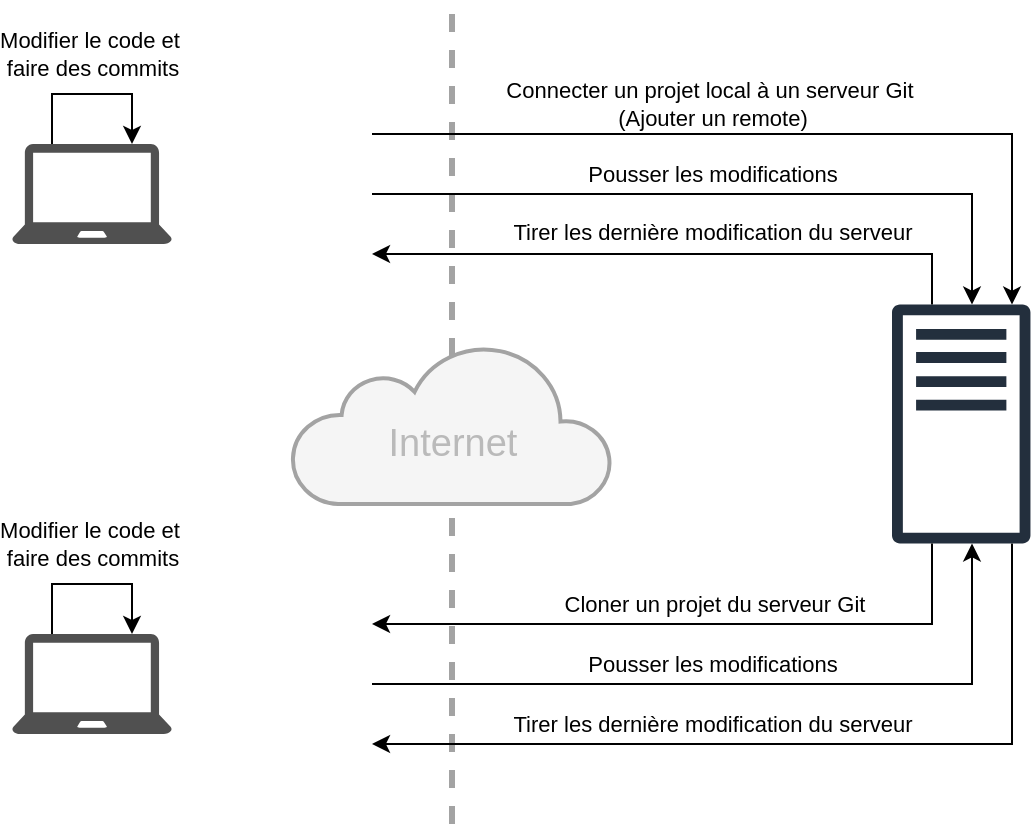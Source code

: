 <mxfile version="24.0.7" type="device">
  <diagram name="Page-1" id="I472ZiJRrRENwhmg1cIs">
    <mxGraphModel dx="1434" dy="780" grid="1" gridSize="10" guides="1" tooltips="1" connect="1" arrows="1" fold="1" page="1" pageScale="1" pageWidth="827" pageHeight="1169" math="0" shadow="0">
      <root>
        <mxCell id="0" />
        <mxCell id="1" parent="0" />
        <mxCell id="HvsCVOa9bFfB01quS9L3-28" value="" style="endArrow=none;dashed=1;html=1;rounded=0;strokeWidth=3;strokeColor=#A3A3A3;" edge="1" parent="1">
          <mxGeometry width="50" height="50" relative="1" as="geometry">
            <mxPoint x="260" y="420" as="sourcePoint" />
            <mxPoint x="260" y="10" as="targetPoint" />
          </mxGeometry>
        </mxCell>
        <mxCell id="HvsCVOa9bFfB01quS9L3-2" value="" style="sketch=0;pointerEvents=1;shadow=0;dashed=0;html=1;strokeColor=none;fillColor=#505050;labelPosition=center;verticalLabelPosition=bottom;verticalAlign=top;outlineConnect=0;align=center;shape=mxgraph.office.devices.laptop;" vertex="1" parent="1">
          <mxGeometry x="40" y="80" width="80" height="50" as="geometry" />
        </mxCell>
        <mxCell id="HvsCVOa9bFfB01quS9L3-10" style="edgeStyle=orthogonalEdgeStyle;rounded=0;orthogonalLoop=1;jettySize=auto;html=1;entryX=1;entryY=0.5;entryDx=0;entryDy=0;startArrow=classic;startFill=1;endArrow=none;endFill=0;" edge="1" parent="1" source="HvsCVOa9bFfB01quS9L3-3" target="HvsCVOa9bFfB01quS9L3-9">
          <mxGeometry relative="1" as="geometry">
            <Array as="points">
              <mxPoint x="520" y="350" />
            </Array>
          </mxGeometry>
        </mxCell>
        <mxCell id="HvsCVOa9bFfB01quS9L3-11" value="Cloner un projet du serveur Git" style="edgeLabel;html=1;align=center;verticalAlign=middle;resizable=0;points=[];" vertex="1" connectable="0" parent="HvsCVOa9bFfB01quS9L3-10">
          <mxGeometry x="0.357" relative="1" as="geometry">
            <mxPoint x="51" y="-40" as="offset" />
          </mxGeometry>
        </mxCell>
        <mxCell id="HvsCVOa9bFfB01quS9L3-20" style="edgeStyle=orthogonalEdgeStyle;rounded=0;orthogonalLoop=1;jettySize=auto;html=1;entryX=1;entryY=1;entryDx=0;entryDy=0;" edge="1" parent="1" source="HvsCVOa9bFfB01quS9L3-3" target="HvsCVOa9bFfB01quS9L3-9">
          <mxGeometry relative="1" as="geometry">
            <mxPoint x="560" y="284.748" as="sourcePoint" />
            <mxPoint x="240" y="370" as="targetPoint" />
            <Array as="points">
              <mxPoint x="540" y="380" />
            </Array>
          </mxGeometry>
        </mxCell>
        <mxCell id="HvsCVOa9bFfB01quS9L3-21" value="Tirer les dernière modification du serveur" style="edgeLabel;html=1;align=center;verticalAlign=middle;resizable=0;points=[];" vertex="1" connectable="0" parent="HvsCVOa9bFfB01quS9L3-20">
          <mxGeometry x="0.196" y="-2" relative="1" as="geometry">
            <mxPoint x="1" y="-8" as="offset" />
          </mxGeometry>
        </mxCell>
        <mxCell id="HvsCVOa9bFfB01quS9L3-22" style="edgeStyle=orthogonalEdgeStyle;rounded=0;orthogonalLoop=1;jettySize=auto;html=1;entryX=1;entryY=0.5;entryDx=0;entryDy=0;startArrow=classic;startFill=1;endArrow=none;endFill=0;" edge="1" parent="1" source="HvsCVOa9bFfB01quS9L3-3" target="HvsCVOa9bFfB01quS9L3-4">
          <mxGeometry relative="1" as="geometry">
            <Array as="points">
              <mxPoint x="520" y="105" />
            </Array>
          </mxGeometry>
        </mxCell>
        <mxCell id="HvsCVOa9bFfB01quS9L3-3" value="" style="sketch=0;outlineConnect=0;fontColor=#232F3E;gradientColor=none;fillColor=#232F3D;strokeColor=none;dashed=0;verticalLabelPosition=bottom;verticalAlign=top;align=center;html=1;fontSize=12;fontStyle=0;aspect=fixed;pointerEvents=1;shape=mxgraph.aws4.traditional_server;" vertex="1" parent="1">
          <mxGeometry x="480" y="160" width="69.23" height="120" as="geometry" />
        </mxCell>
        <mxCell id="HvsCVOa9bFfB01quS9L3-6" style="edgeStyle=orthogonalEdgeStyle;rounded=0;orthogonalLoop=1;jettySize=auto;html=1;exitX=1;exitY=0;exitDx=0;exitDy=0;" edge="1" parent="1" source="HvsCVOa9bFfB01quS9L3-4" target="HvsCVOa9bFfB01quS9L3-3">
          <mxGeometry relative="1" as="geometry">
            <mxPoint x="240" y="75" as="sourcePoint" />
            <mxPoint x="540" y="130.252" as="targetPoint" />
            <Array as="points">
              <mxPoint x="540" y="75" />
            </Array>
          </mxGeometry>
        </mxCell>
        <mxCell id="HvsCVOa9bFfB01quS9L3-7" value="Connecter un projet local à un serveur Git&amp;nbsp;&lt;div&gt;(Ajouter un remote)&lt;/div&gt;" style="edgeLabel;html=1;align=center;verticalAlign=middle;resizable=0;points=[];" vertex="1" connectable="0" parent="HvsCVOa9bFfB01quS9L3-6">
          <mxGeometry x="-0.32" y="2" relative="1" as="geometry">
            <mxPoint x="32" y="-13" as="offset" />
          </mxGeometry>
        </mxCell>
        <mxCell id="HvsCVOa9bFfB01quS9L3-16" style="edgeStyle=orthogonalEdgeStyle;rounded=0;orthogonalLoop=1;jettySize=auto;html=1;exitX=1;exitY=1;exitDx=0;exitDy=0;startArrow=classic;startFill=1;endArrow=none;endFill=0;" edge="1" parent="1" source="HvsCVOa9bFfB01quS9L3-4" target="HvsCVOa9bFfB01quS9L3-3">
          <mxGeometry relative="1" as="geometry">
            <mxPoint x="260" y="170" as="sourcePoint" />
            <Array as="points">
              <mxPoint x="500" y="135" />
            </Array>
          </mxGeometry>
        </mxCell>
        <mxCell id="HvsCVOa9bFfB01quS9L3-17" value="Pousser les modifications" style="edgeLabel;html=1;align=center;verticalAlign=middle;resizable=0;points=[];" vertex="1" connectable="0" parent="HvsCVOa9bFfB01quS9L3-16">
          <mxGeometry x="-0.307" y="-4" relative="1" as="geometry">
            <mxPoint x="64" y="-44" as="offset" />
          </mxGeometry>
        </mxCell>
        <mxCell id="HvsCVOa9bFfB01quS9L3-4" value="" style="shape=image;html=1;verticalAlign=top;verticalLabelPosition=bottom;labelBackgroundColor=#ffffff;imageAspect=0;aspect=fixed;image=https://cdn4.iconfinder.com/data/icons/essential-3/32/356-Document_Code-128.png" vertex="1" parent="1">
          <mxGeometry x="160" y="75" width="60" height="60" as="geometry" />
        </mxCell>
        <mxCell id="HvsCVOa9bFfB01quS9L3-8" value="" style="sketch=0;pointerEvents=1;shadow=0;dashed=0;html=1;strokeColor=none;fillColor=#505050;labelPosition=center;verticalLabelPosition=bottom;verticalAlign=top;outlineConnect=0;align=center;shape=mxgraph.office.devices.laptop;" vertex="1" parent="1">
          <mxGeometry x="40" y="325" width="80" height="50" as="geometry" />
        </mxCell>
        <mxCell id="HvsCVOa9bFfB01quS9L3-18" style="edgeStyle=orthogonalEdgeStyle;rounded=0;orthogonalLoop=1;jettySize=auto;html=1;exitX=1;exitY=0;exitDx=0;exitDy=0;startArrow=classic;startFill=1;endArrow=none;endFill=0;" edge="1" parent="1" source="HvsCVOa9bFfB01quS9L3-9" target="HvsCVOa9bFfB01quS9L3-3">
          <mxGeometry relative="1" as="geometry">
            <mxPoint x="270" y="335" as="sourcePoint" />
            <Array as="points">
              <mxPoint x="500" y="320" />
            </Array>
          </mxGeometry>
        </mxCell>
        <mxCell id="HvsCVOa9bFfB01quS9L3-9" value="" style="shape=image;html=1;verticalAlign=top;verticalLabelPosition=bottom;labelBackgroundColor=#ffffff;imageAspect=0;aspect=fixed;image=https://cdn4.iconfinder.com/data/icons/essential-3/32/356-Document_Code-128.png" vertex="1" parent="1">
          <mxGeometry x="160" y="320" width="60" height="60" as="geometry" />
        </mxCell>
        <mxCell id="HvsCVOa9bFfB01quS9L3-12" style="edgeStyle=orthogonalEdgeStyle;rounded=0;orthogonalLoop=1;jettySize=auto;html=1;elbow=horizontal;" edge="1" parent="1" source="HvsCVOa9bFfB01quS9L3-8" target="HvsCVOa9bFfB01quS9L3-8">
          <mxGeometry relative="1" as="geometry">
            <Array as="points">
              <mxPoint x="100" y="300" />
            </Array>
          </mxGeometry>
        </mxCell>
        <mxCell id="HvsCVOa9bFfB01quS9L3-13" value="Modifier le code et&amp;nbsp;&lt;div&gt;faire des commits&lt;/div&gt;" style="edgeLabel;html=1;align=center;verticalAlign=middle;resizable=0;points=[];" vertex="1" connectable="0" parent="HvsCVOa9bFfB01quS9L3-12">
          <mxGeometry x="-0.222" y="7" relative="1" as="geometry">
            <mxPoint x="10" y="-13" as="offset" />
          </mxGeometry>
        </mxCell>
        <mxCell id="HvsCVOa9bFfB01quS9L3-14" style="edgeStyle=orthogonalEdgeStyle;rounded=0;orthogonalLoop=1;jettySize=auto;html=1;elbow=horizontal;" edge="1" parent="1">
          <mxGeometry relative="1" as="geometry">
            <mxPoint x="60" y="80" as="sourcePoint" />
            <mxPoint x="100" y="80" as="targetPoint" />
            <Array as="points">
              <mxPoint x="100" y="55" />
            </Array>
          </mxGeometry>
        </mxCell>
        <mxCell id="HvsCVOa9bFfB01quS9L3-15" value="Modifier le code et&amp;nbsp;&lt;div&gt;faire des commits&lt;/div&gt;" style="edgeLabel;html=1;align=center;verticalAlign=middle;resizable=0;points=[];" vertex="1" connectable="0" parent="HvsCVOa9bFfB01quS9L3-14">
          <mxGeometry x="-0.222" y="7" relative="1" as="geometry">
            <mxPoint x="10" y="-13" as="offset" />
          </mxGeometry>
        </mxCell>
        <mxCell id="HvsCVOa9bFfB01quS9L3-19" value="Pousser les modifications" style="edgeLabel;html=1;align=center;verticalAlign=middle;resizable=0;points=[];" vertex="1" connectable="0" parent="1">
          <mxGeometry x="390" y="340" as="geometry" />
        </mxCell>
        <mxCell id="HvsCVOa9bFfB01quS9L3-23" value="Tirer les dernière modification du serveur" style="edgeLabel;html=1;align=center;verticalAlign=middle;resizable=0;points=[];" vertex="1" connectable="0" parent="1">
          <mxGeometry x="390.002" y="124" as="geometry" />
        </mxCell>
        <mxCell id="HvsCVOa9bFfB01quS9L3-26" value="" style="html=1;verticalLabelPosition=bottom;align=center;labelBackgroundColor=#ffffff;verticalAlign=top;strokeWidth=2;strokeColor=#a3a3a3;shadow=0;dashed=0;shape=mxgraph.ios7.icons.cloud;fillColor=#f5f5f5;fontColor=#333333;" vertex="1" parent="1">
          <mxGeometry x="180" y="180" width="160" height="80" as="geometry" />
        </mxCell>
        <mxCell id="HvsCVOa9bFfB01quS9L3-27" value="Internet" style="text;html=1;align=center;verticalAlign=middle;resizable=0;points=[];autosize=1;strokeColor=none;fillColor=none;fontSize=19;fontColor=#bababa;" vertex="1" parent="1">
          <mxGeometry x="215" y="210" width="90" height="40" as="geometry" />
        </mxCell>
      </root>
    </mxGraphModel>
  </diagram>
</mxfile>
